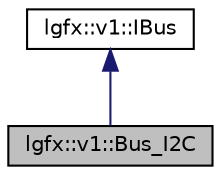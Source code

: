 digraph "lgfx::v1::Bus_I2C"
{
 // LATEX_PDF_SIZE
  edge [fontname="Helvetica",fontsize="10",labelfontname="Helvetica",labelfontsize="10"];
  node [fontname="Helvetica",fontsize="10",shape=record];
  Node1 [label="lgfx::v1::Bus_I2C",height=0.2,width=0.4,color="black", fillcolor="grey75", style="filled", fontcolor="black",tooltip=" "];
  Node2 -> Node1 [dir="back",color="midnightblue",fontsize="10",style="solid",fontname="Helvetica"];
  Node2 [label="lgfx::v1::IBus",height=0.2,width=0.4,color="black", fillcolor="white", style="filled",URL="$structlgfx_1_1v1_1_1IBus.html",tooltip=" "];
}
